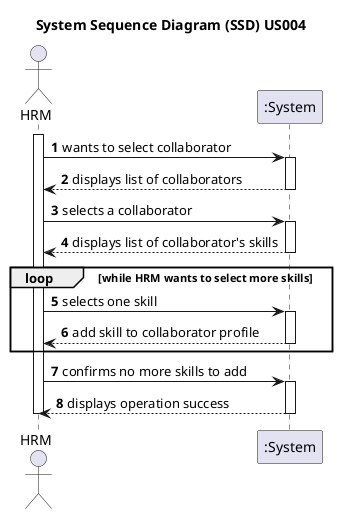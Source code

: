 @startuml
title System Sequence Diagram (SSD) US004
autonumber

actor HRM as HRM
participant System as ":System"
activate HRM
HRM -> System: wants to select collaborator
activate System
System --> HRM: displays list of collaborators
deactivate System

HRM -> System: selects a collaborator
activate System
System --> HRM: displays list of collaborator's skills
deactivate System

loop while HRM wants to select more skills
    HRM -> System: selects one skill
    activate System
    System --> HRM: add skill to collaborator profile
    deactivate System
end loop

HRM -> System: confirms no more skills to add
activate System
System --> HRM: displays operation success
deactivate System

deactivate HRM
@enduml